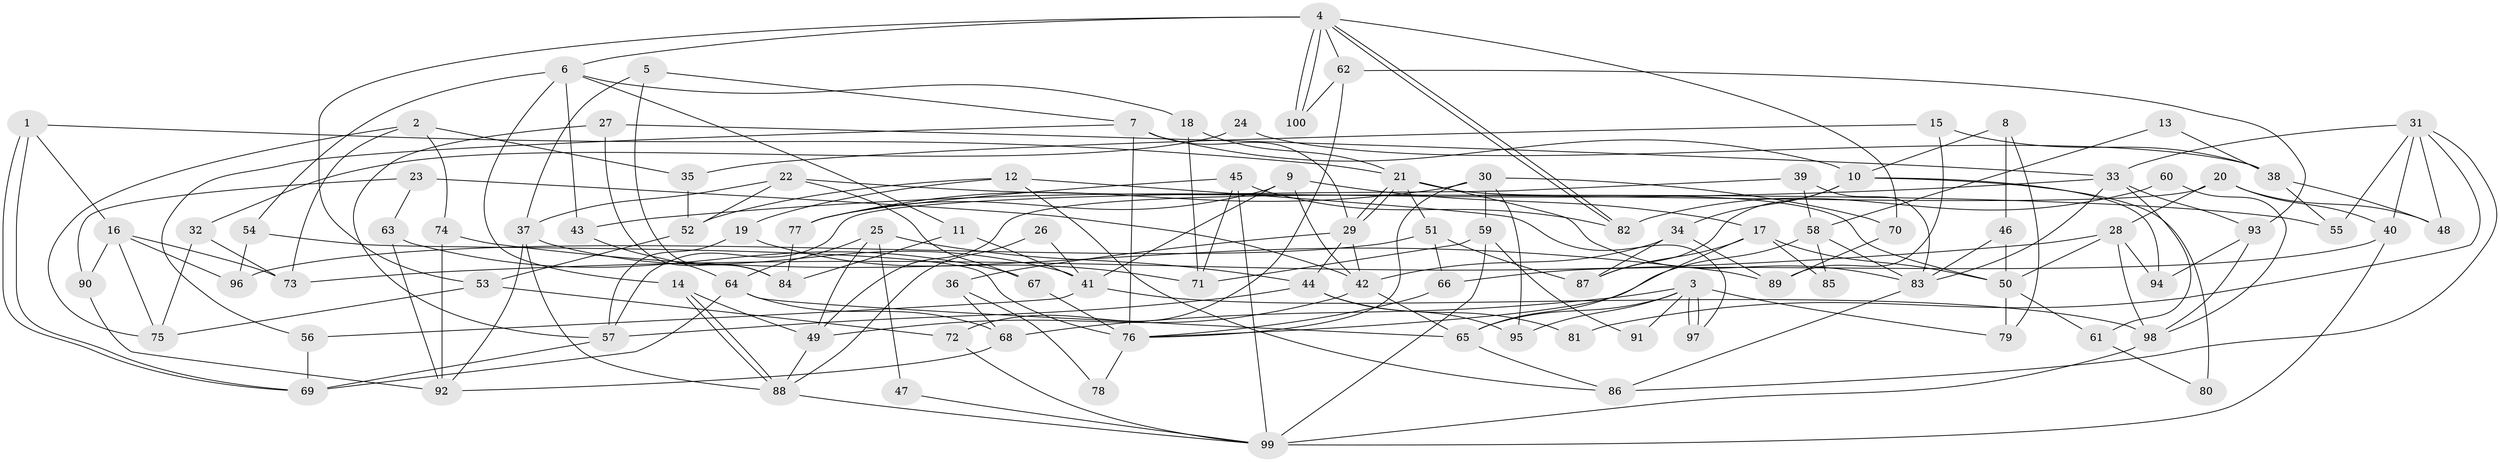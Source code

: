 // coarse degree distribution, {11: 0.0625, 9: 0.09375, 7: 0.15625, 6: 0.15625, 12: 0.03125, 8: 0.03125, 5: 0.1875, 4: 0.0625, 3: 0.125, 10: 0.0625, 2: 0.03125}
// Generated by graph-tools (version 1.1) at 2025/50/03/04/25 22:50:58]
// undirected, 100 vertices, 200 edges
graph export_dot {
  node [color=gray90,style=filled];
  1;
  2;
  3;
  4;
  5;
  6;
  7;
  8;
  9;
  10;
  11;
  12;
  13;
  14;
  15;
  16;
  17;
  18;
  19;
  20;
  21;
  22;
  23;
  24;
  25;
  26;
  27;
  28;
  29;
  30;
  31;
  32;
  33;
  34;
  35;
  36;
  37;
  38;
  39;
  40;
  41;
  42;
  43;
  44;
  45;
  46;
  47;
  48;
  49;
  50;
  51;
  52;
  53;
  54;
  55;
  56;
  57;
  58;
  59;
  60;
  61;
  62;
  63;
  64;
  65;
  66;
  67;
  68;
  69;
  70;
  71;
  72;
  73;
  74;
  75;
  76;
  77;
  78;
  79;
  80;
  81;
  82;
  83;
  84;
  85;
  86;
  87;
  88;
  89;
  90;
  91;
  92;
  93;
  94;
  95;
  96;
  97;
  98;
  99;
  100;
  1 -- 21;
  1 -- 69;
  1 -- 69;
  1 -- 16;
  2 -- 74;
  2 -- 73;
  2 -- 35;
  2 -- 75;
  3 -- 65;
  3 -- 97;
  3 -- 97;
  3 -- 68;
  3 -- 79;
  3 -- 91;
  3 -- 95;
  4 -- 82;
  4 -- 82;
  4 -- 100;
  4 -- 100;
  4 -- 6;
  4 -- 53;
  4 -- 62;
  4 -- 70;
  5 -- 7;
  5 -- 37;
  5 -- 84;
  6 -- 54;
  6 -- 11;
  6 -- 14;
  6 -- 18;
  6 -- 43;
  7 -- 29;
  7 -- 56;
  7 -- 10;
  7 -- 76;
  8 -- 10;
  8 -- 79;
  8 -- 46;
  9 -- 17;
  9 -- 42;
  9 -- 41;
  9 -- 77;
  10 -- 87;
  10 -- 34;
  10 -- 80;
  10 -- 94;
  11 -- 84;
  11 -- 41;
  12 -- 19;
  12 -- 52;
  12 -- 86;
  12 -- 97;
  13 -- 58;
  13 -- 38;
  14 -- 88;
  14 -- 88;
  14 -- 49;
  15 -- 89;
  15 -- 38;
  15 -- 35;
  16 -- 90;
  16 -- 73;
  16 -- 75;
  16 -- 96;
  17 -- 50;
  17 -- 87;
  17 -- 65;
  17 -- 85;
  18 -- 21;
  18 -- 71;
  19 -- 57;
  19 -- 71;
  20 -- 28;
  20 -- 49;
  20 -- 40;
  20 -- 48;
  21 -- 83;
  21 -- 29;
  21 -- 29;
  21 -- 50;
  21 -- 51;
  22 -- 37;
  22 -- 52;
  22 -- 55;
  22 -- 67;
  23 -- 63;
  23 -- 42;
  23 -- 90;
  24 -- 32;
  24 -- 38;
  25 -- 49;
  25 -- 44;
  25 -- 47;
  25 -- 64;
  26 -- 88;
  26 -- 41;
  27 -- 57;
  27 -- 84;
  27 -- 33;
  28 -- 50;
  28 -- 98;
  28 -- 73;
  28 -- 94;
  29 -- 42;
  29 -- 36;
  29 -- 44;
  30 -- 59;
  30 -- 76;
  30 -- 70;
  30 -- 77;
  30 -- 95;
  31 -- 33;
  31 -- 86;
  31 -- 40;
  31 -- 48;
  31 -- 55;
  31 -- 81;
  32 -- 73;
  32 -- 75;
  33 -- 93;
  33 -- 43;
  33 -- 61;
  33 -- 83;
  34 -- 42;
  34 -- 87;
  34 -- 89;
  35 -- 52;
  36 -- 68;
  36 -- 78;
  37 -- 41;
  37 -- 88;
  37 -- 92;
  38 -- 55;
  38 -- 48;
  39 -- 57;
  39 -- 83;
  39 -- 58;
  40 -- 66;
  40 -- 99;
  41 -- 56;
  41 -- 98;
  42 -- 65;
  42 -- 49;
  43 -- 64;
  44 -- 95;
  44 -- 57;
  44 -- 81;
  45 -- 77;
  45 -- 99;
  45 -- 71;
  45 -- 82;
  46 -- 83;
  46 -- 50;
  47 -- 99;
  49 -- 88;
  50 -- 61;
  50 -- 79;
  51 -- 66;
  51 -- 87;
  51 -- 96;
  52 -- 53;
  53 -- 75;
  53 -- 72;
  54 -- 96;
  54 -- 76;
  56 -- 69;
  57 -- 69;
  58 -- 83;
  58 -- 76;
  58 -- 85;
  59 -- 71;
  59 -- 99;
  59 -- 91;
  60 -- 82;
  60 -- 98;
  61 -- 80;
  62 -- 72;
  62 -- 93;
  62 -- 100;
  63 -- 67;
  63 -- 92;
  64 -- 65;
  64 -- 68;
  64 -- 69;
  65 -- 86;
  66 -- 76;
  67 -- 76;
  68 -- 92;
  70 -- 89;
  72 -- 99;
  74 -- 89;
  74 -- 92;
  76 -- 78;
  77 -- 84;
  83 -- 86;
  88 -- 99;
  90 -- 92;
  93 -- 94;
  93 -- 98;
  98 -- 99;
}
